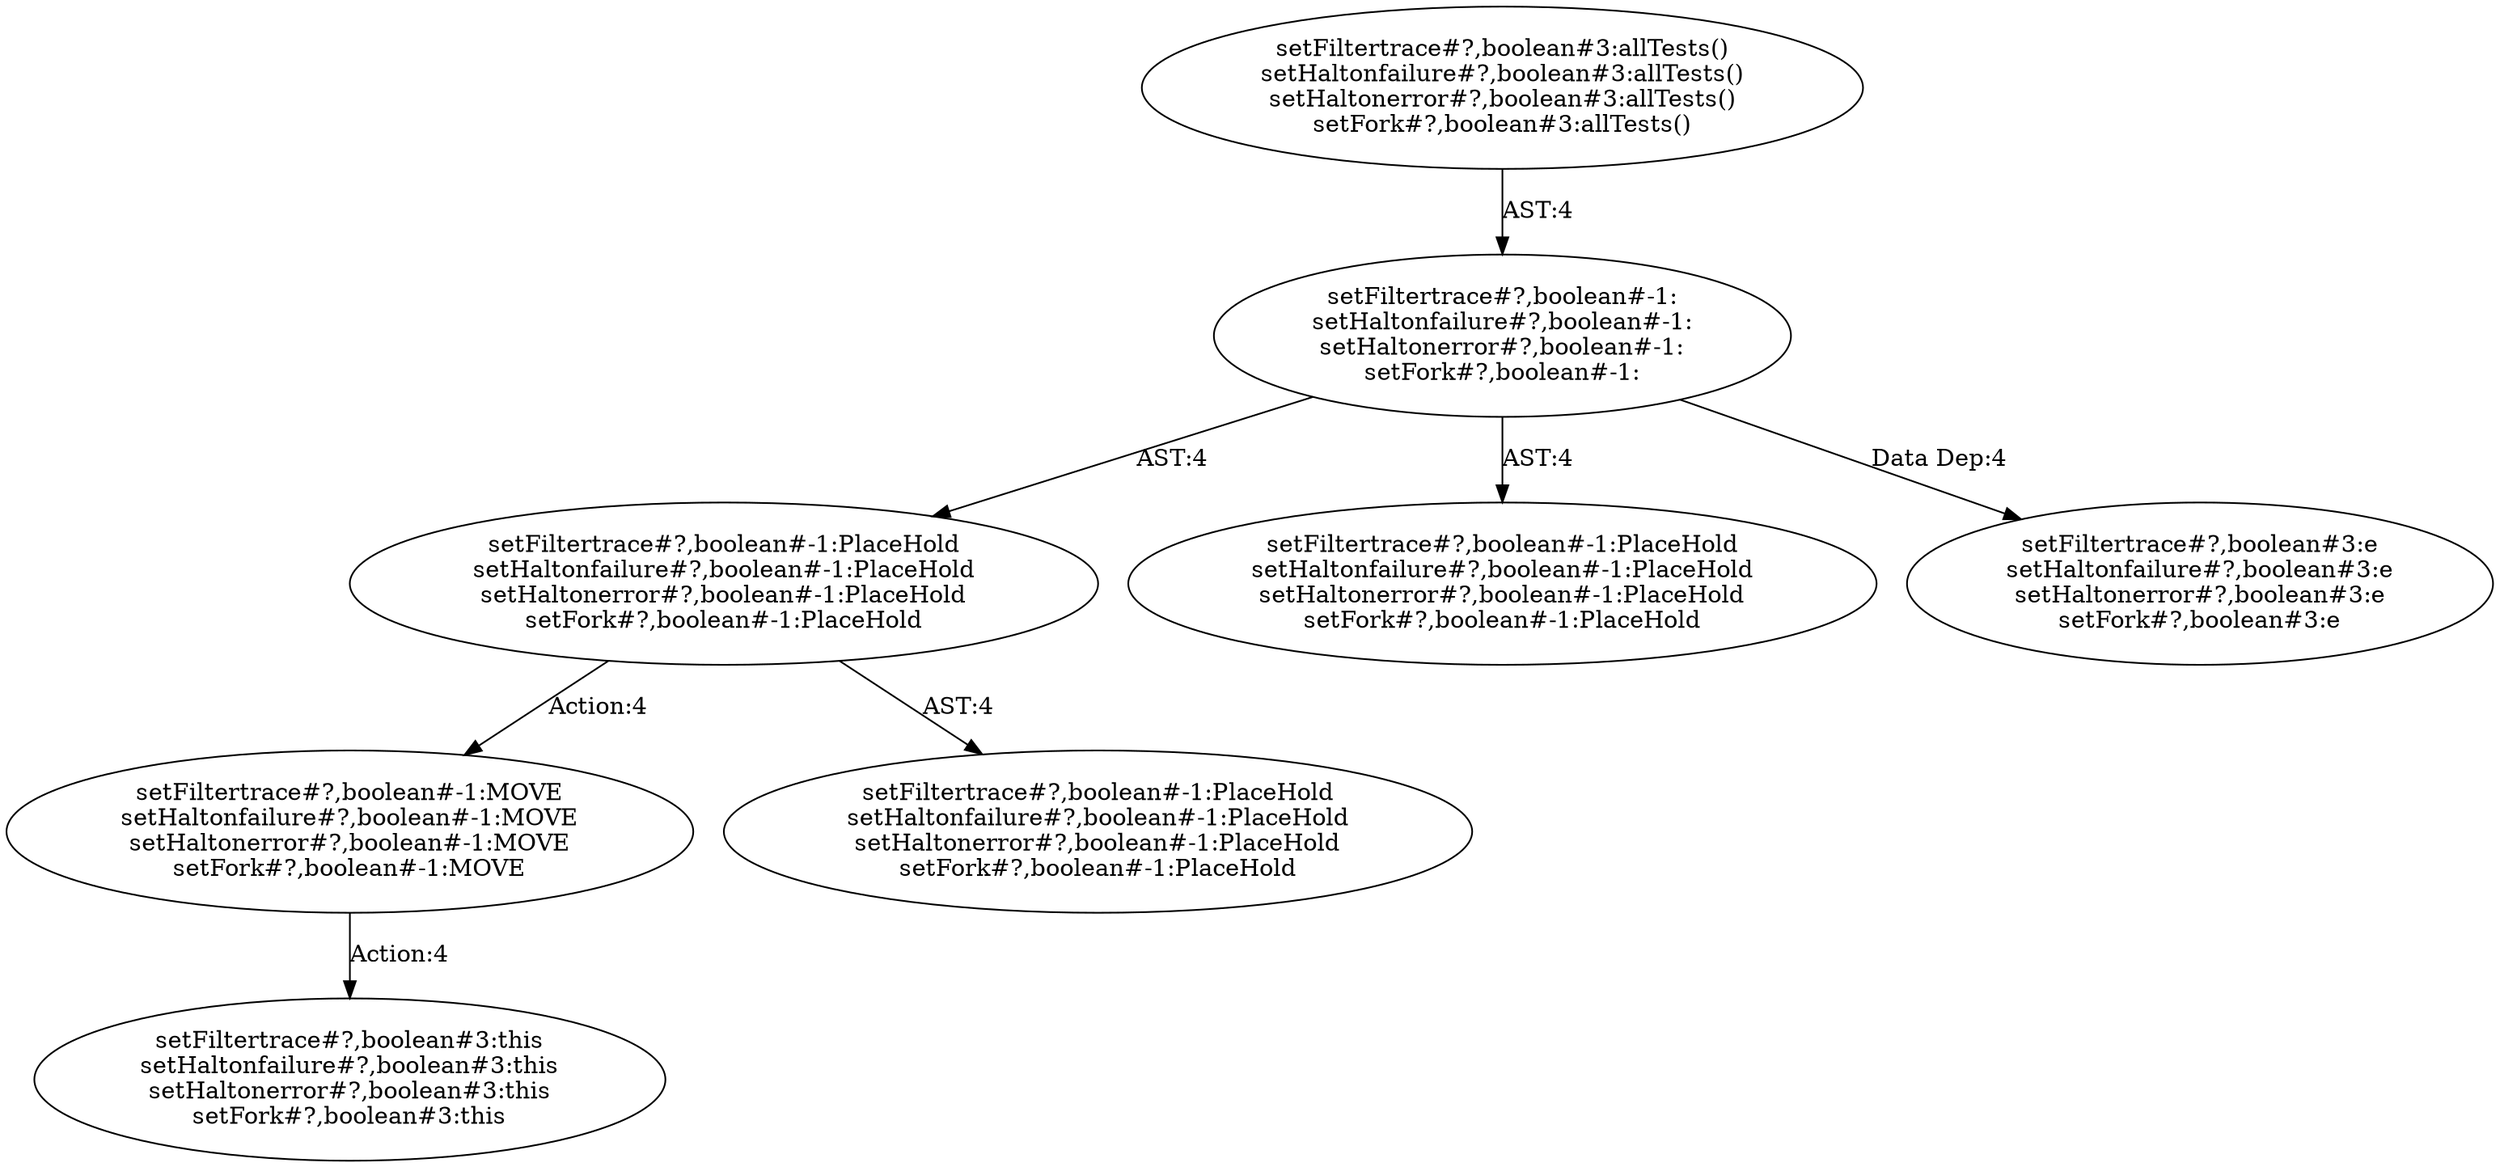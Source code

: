 digraph "Pattern" {
0 [label="setFiltertrace#?,boolean#-1:MOVE
setHaltonfailure#?,boolean#-1:MOVE
setHaltonerror#?,boolean#-1:MOVE
setFork#?,boolean#-1:MOVE" shape=ellipse]
1 [label="setFiltertrace#?,boolean#-1:PlaceHold
setHaltonfailure#?,boolean#-1:PlaceHold
setHaltonerror#?,boolean#-1:PlaceHold
setFork#?,boolean#-1:PlaceHold" shape=ellipse]
2 [label="setFiltertrace#?,boolean#-1:
setHaltonfailure#?,boolean#-1:
setHaltonerror#?,boolean#-1:
setFork#?,boolean#-1:" shape=ellipse]
3 [label="setFiltertrace#?,boolean#3:allTests()
setHaltonfailure#?,boolean#3:allTests()
setHaltonerror#?,boolean#3:allTests()
setFork#?,boolean#3:allTests()" shape=ellipse]
4 [label="setFiltertrace#?,boolean#-1:PlaceHold
setHaltonfailure#?,boolean#-1:PlaceHold
setHaltonerror#?,boolean#-1:PlaceHold
setFork#?,boolean#-1:PlaceHold" shape=ellipse]
5 [label="setFiltertrace#?,boolean#3:e
setHaltonfailure#?,boolean#3:e
setHaltonerror#?,boolean#3:e
setFork#?,boolean#3:e" shape=ellipse]
6 [label="setFiltertrace#?,boolean#-1:PlaceHold
setHaltonfailure#?,boolean#-1:PlaceHold
setHaltonerror#?,boolean#-1:PlaceHold
setFork#?,boolean#-1:PlaceHold" shape=ellipse]
7 [label="setFiltertrace#?,boolean#3:this
setHaltonfailure#?,boolean#3:this
setHaltonerror#?,boolean#3:this
setFork#?,boolean#3:this" shape=ellipse]
0 -> 7 [label="Action:4"];
1 -> 0 [label="Action:4"];
1 -> 6 [label="AST:4"];
2 -> 1 [label="AST:4"];
2 -> 4 [label="AST:4"];
2 -> 5 [label="Data Dep:4"];
3 -> 2 [label="AST:4"];
}